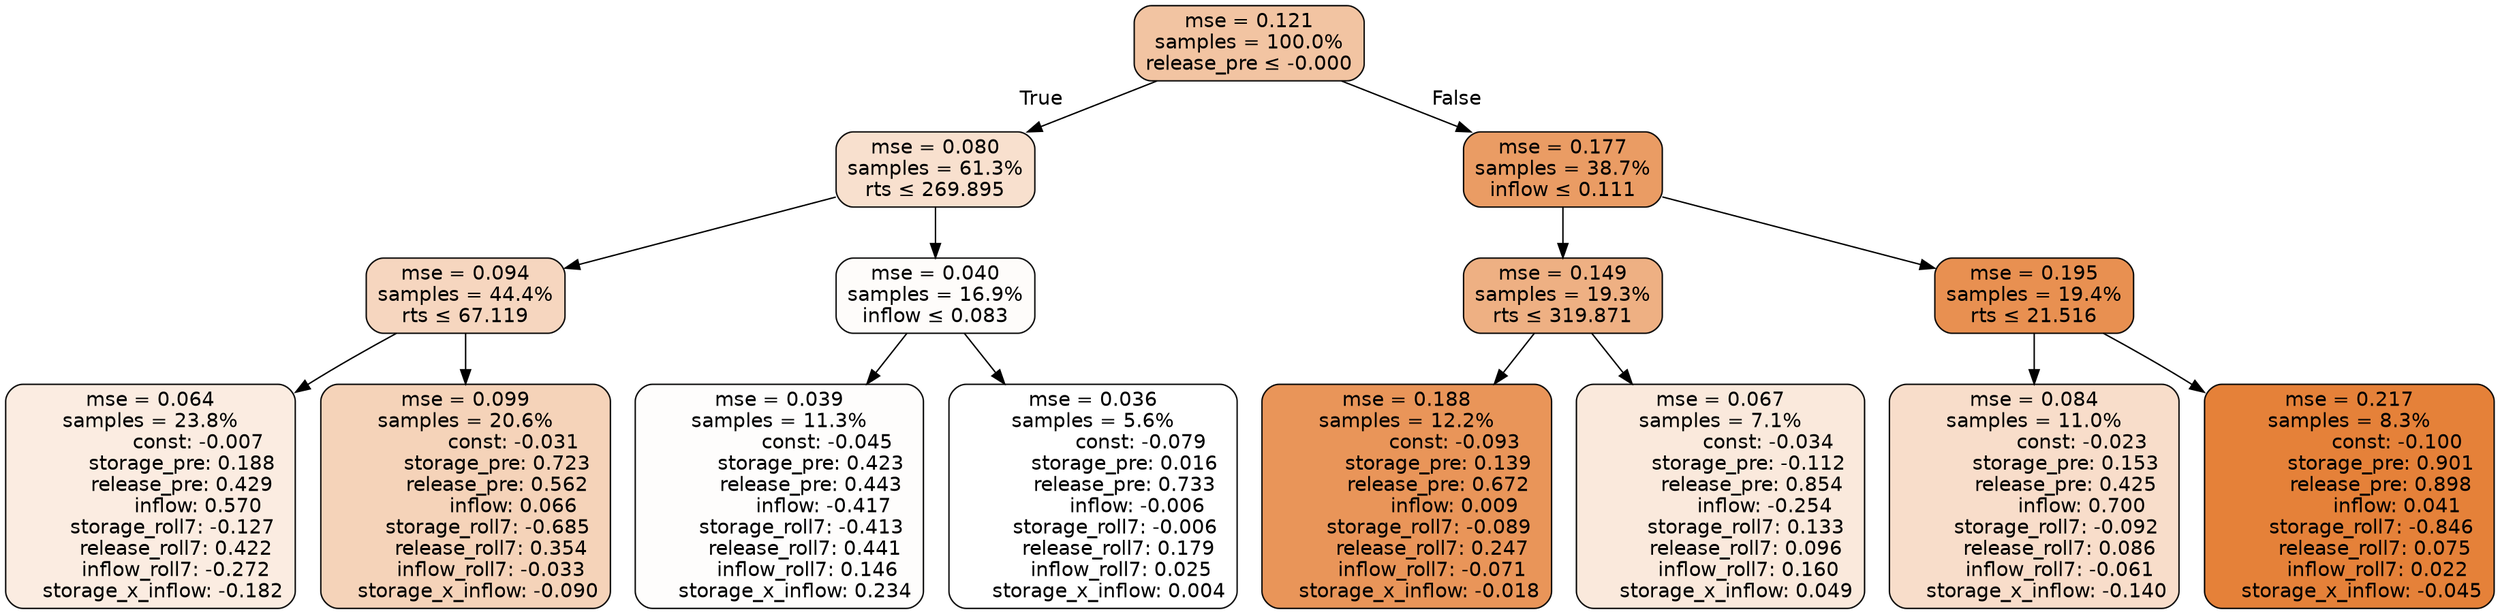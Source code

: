 digraph tree {
bgcolor="transparent"
node [shape=rectangle, style="filled, rounded", color="black", fontname=helvetica] ;
edge [fontname=helvetica] ;
	"0" [label="mse = 0.121
samples = 100.0%
release_pre &le; -0.000", fillcolor="#f2c4a2"]
	"1" [label="mse = 0.080
samples = 61.3%
rts &le; 269.895", fillcolor="#f8e0ce"]
	"2" [label="mse = 0.094
samples = 44.4%
rts &le; 67.119", fillcolor="#f6d6bf"]
	"3" [label="mse = 0.064
samples = 23.8%
               const: -0.007
          storage_pre: 0.188
          release_pre: 0.429
               inflow: 0.570
       storage_roll7: -0.127
        release_roll7: 0.422
        inflow_roll7: -0.272
    storage_x_inflow: -0.182", fillcolor="#fbece1"]
	"4" [label="mse = 0.099
samples = 20.6%
               const: -0.031
          storage_pre: 0.723
          release_pre: 0.562
               inflow: 0.066
       storage_roll7: -0.685
        release_roll7: 0.354
        inflow_roll7: -0.033
    storage_x_inflow: -0.090", fillcolor="#f5d3b9"]
	"5" [label="mse = 0.040
samples = 16.9%
inflow &le; 0.083", fillcolor="#fefcfa"]
	"6" [label="mse = 0.039
samples = 11.3%
               const: -0.045
          storage_pre: 0.423
          release_pre: 0.443
              inflow: -0.417
       storage_roll7: -0.413
        release_roll7: 0.441
         inflow_roll7: 0.146
     storage_x_inflow: 0.234", fillcolor="#fefdfc"]
	"7" [label="mse = 0.036
samples = 5.6%
               const: -0.079
          storage_pre: 0.016
          release_pre: 0.733
              inflow: -0.006
       storage_roll7: -0.006
        release_roll7: 0.179
         inflow_roll7: 0.025
     storage_x_inflow: 0.004", fillcolor="#ffffff"]
	"8" [label="mse = 0.177
samples = 38.7%
inflow &le; 0.111", fillcolor="#ea9c64"]
	"9" [label="mse = 0.149
samples = 19.3%
rts &le; 319.871", fillcolor="#eeb083"]
	"10" [label="mse = 0.188
samples = 12.2%
               const: -0.093
          storage_pre: 0.139
          release_pre: 0.672
               inflow: 0.009
       storage_roll7: -0.089
        release_roll7: 0.247
        inflow_roll7: -0.071
    storage_x_inflow: -0.018", fillcolor="#e99559"]
	"11" [label="mse = 0.067
samples = 7.1%
               const: -0.034
         storage_pre: -0.112
          release_pre: 0.854
              inflow: -0.254
        storage_roll7: 0.133
        release_roll7: 0.096
         inflow_roll7: 0.160
     storage_x_inflow: 0.049", fillcolor="#fae9dc"]
	"12" [label="mse = 0.195
samples = 19.4%
rts &le; 21.516", fillcolor="#e89051"]
	"13" [label="mse = 0.084
samples = 11.0%
               const: -0.023
          storage_pre: 0.153
          release_pre: 0.425
               inflow: 0.700
       storage_roll7: -0.092
        release_roll7: 0.086
        inflow_roll7: -0.061
    storage_x_inflow: -0.140", fillcolor="#f8ddca"]
	"14" [label="mse = 0.217
samples = 8.3%
               const: -0.100
          storage_pre: 0.901
          release_pre: 0.898
               inflow: 0.041
       storage_roll7: -0.846
        release_roll7: 0.075
         inflow_roll7: 0.022
    storage_x_inflow: -0.045", fillcolor="#e58139"]

	"0" -> "1" [labeldistance=2.5, labelangle=45, headlabel="True"]
	"1" -> "2"
	"2" -> "3"
	"2" -> "4"
	"1" -> "5"
	"5" -> "6"
	"5" -> "7"
	"0" -> "8" [labeldistance=2.5, labelangle=-45, headlabel="False"]
	"8" -> "9"
	"9" -> "10"
	"9" -> "11"
	"8" -> "12"
	"12" -> "13"
	"12" -> "14"
}